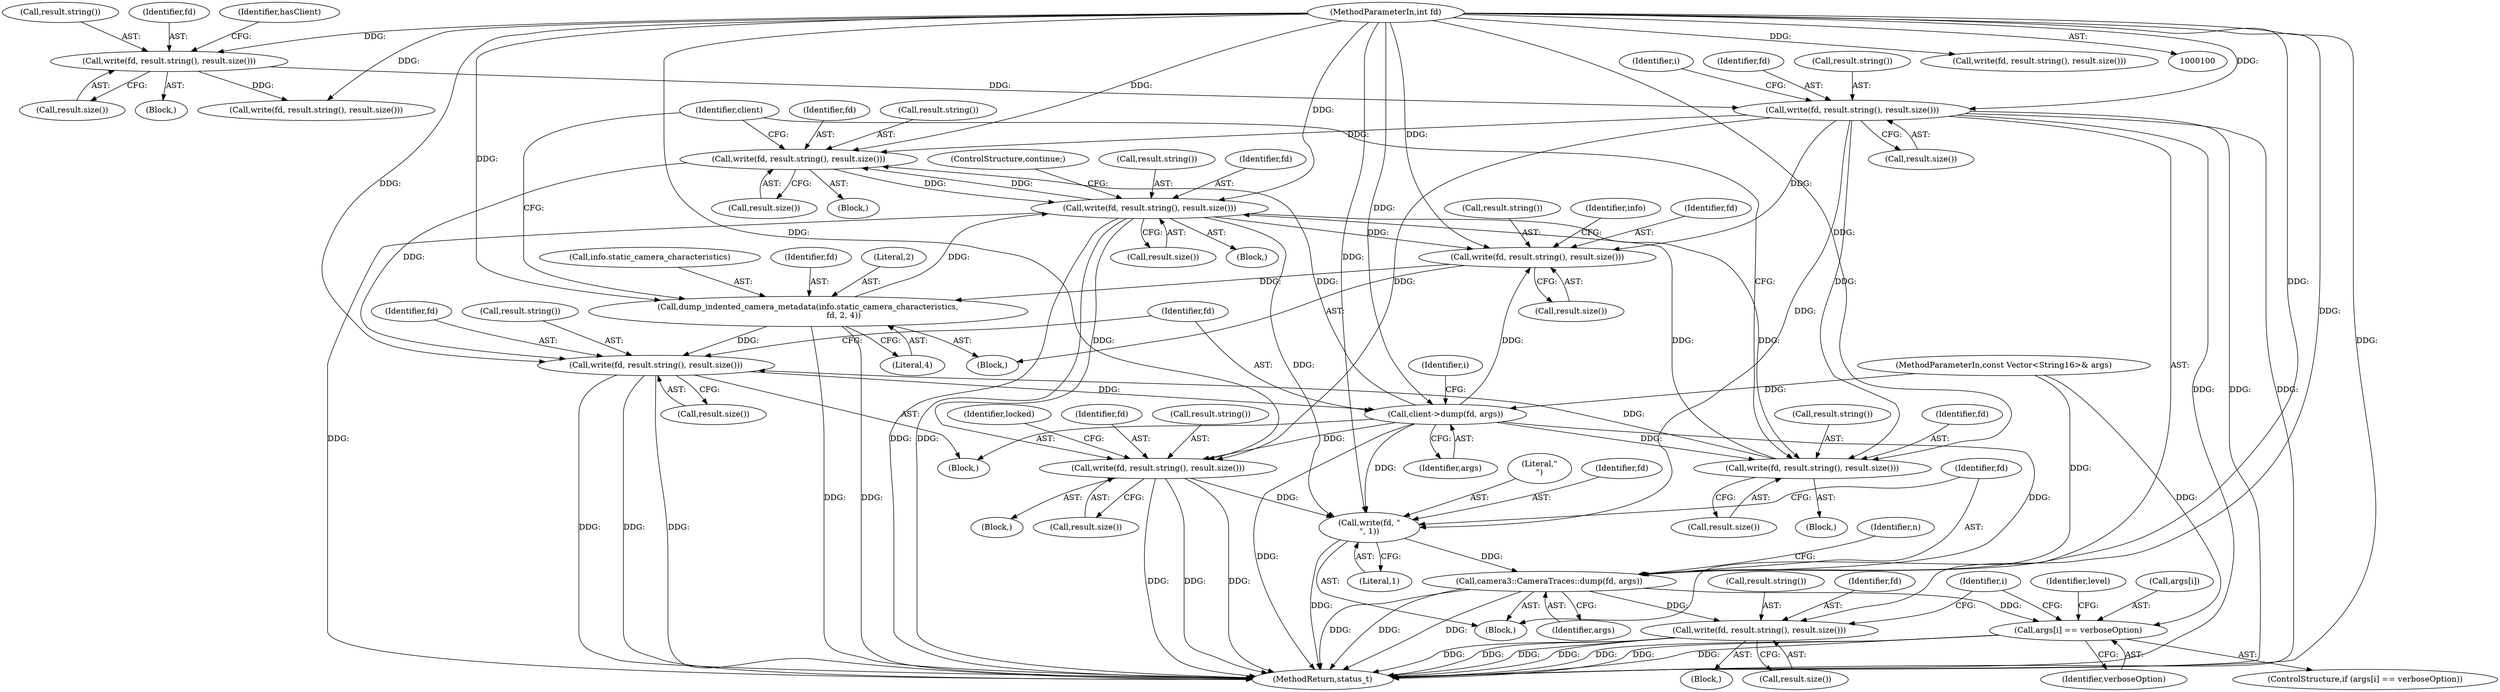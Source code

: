 digraph "0_Android_c9ab2b0bb05a7e19fb057e79b36e232809d70122@API" {
"1000188" [label="(Call,write(fd, result.string(), result.size()))"];
"1000133" [label="(Call,write(fd, result.string(), result.size()))"];
"1000101" [label="(MethodParameterIn,int fd)"];
"1000223" [label="(Call,write(fd, result.string(), result.size()))"];
"1000304" [label="(Call,write(fd, result.string(), result.size()))"];
"1000274" [label="(Call,write(fd, result.string(), result.size()))"];
"1000278" [label="(Call,dump_indented_camera_metadata(info.static_camera_characteristics,\n                            fd, 2, 4))"];
"1000316" [label="(Call,write(fd, result.string(), result.size()))"];
"1000320" [label="(Call,client->dump(fd, args))"];
"1000287" [label="(Call,write(fd, result.string(), result.size()))"];
"1000331" [label="(Call,write(fd, result.string(), result.size()))"];
"1000338" [label="(Call,write(fd, \"\n\", 1))"];
"1000342" [label="(Call,camera3::CameraTraces::dump(fd, args))"];
"1000364" [label="(Call,args[i] == verboseOption)"];
"1000383" [label="(Call,write(fd, result.string(), result.size()))"];
"1000116" [label="(Call,write(fd, result.string(), result.size()))"];
"1000226" [label="(Call,result.size())"];
"1000307" [label="(Call,result.size())"];
"1000189" [label="(Identifier,fd)"];
"1000130" [label="(Block,)"];
"1000326" [label="(Block,)"];
"1000343" [label="(Identifier,fd)"];
"1000365" [label="(Call,args[i])"];
"1000274" [label="(Call,write(fd, result.string(), result.size()))"];
"1000385" [label="(Call,result.string())"];
"1000277" [label="(Call,result.size())"];
"1000283" [label="(Literal,2)"];
"1000220" [label="(Block,)"];
"1000279" [label="(Call,info.static_camera_characteristics)"];
"1000308" [label="(ControlStructure,continue;)"];
"1000102" [label="(MethodParameterIn,const Vector<String16>& args)"];
"1000368" [label="(Identifier,verboseOption)"];
"1000101" [label="(MethodParameterIn,int fd)"];
"1000223" [label="(Call,write(fd, result.string(), result.size()))"];
"1000299" [label="(Block,)"];
"1000278" [label="(Call,dump_indented_camera_metadata(info.static_camera_characteristics,\n                            fd, 2, 4))"];
"1000332" [label="(Identifier,fd)"];
"1000288" [label="(Identifier,fd)"];
"1000136" [label="(Call,result.size())"];
"1000340" [label="(Literal,\"\n\")"];
"1000333" [label="(Call,result.string())"];
"1000347" [label="(Identifier,n)"];
"1000286" [label="(Block,)"];
"1000225" [label="(Call,result.string())"];
"1000275" [label="(Identifier,fd)"];
"1000360" [label="(Identifier,i)"];
"1000369" [label="(Block,)"];
"1000293" [label="(Identifier,client)"];
"1000133" [label="(Call,write(fd, result.string(), result.size()))"];
"1000284" [label="(Literal,4)"];
"1000319" [label="(Call,result.size())"];
"1000363" [label="(ControlStructure,if (args[i] == verboseOption))"];
"1000135" [label="(Call,result.string())"];
"1000276" [label="(Call,result.string())"];
"1000191" [label="(Call,result.size())"];
"1000304" [label="(Call,write(fd, result.string(), result.size()))"];
"1000190" [label="(Call,result.string())"];
"1000342" [label="(Call,camera3::CameraTraces::dump(fd, args))"];
"1000322" [label="(Identifier,args)"];
"1000320" [label="(Call,client->dump(fd, args))"];
"1000318" [label="(Call,result.string())"];
"1000389" [label="(MethodReturn,status_t)"];
"1000306" [label="(Call,result.string())"];
"1000383" [label="(Call,write(fd, result.string(), result.size()))"];
"1000282" [label="(Identifier,fd)"];
"1000287" [label="(Call,write(fd, result.string(), result.size()))"];
"1000149" [label="(Call,write(fd, result.string(), result.size()))"];
"1000224" [label="(Identifier,fd)"];
"1000339" [label="(Identifier,fd)"];
"1000344" [label="(Identifier,args)"];
"1000195" [label="(Identifier,i)"];
"1000280" [label="(Identifier,info)"];
"1000317" [label="(Identifier,fd)"];
"1000289" [label="(Call,result.string())"];
"1000334" [label="(Call,result.size())"];
"1000336" [label="(Identifier,locked)"];
"1000364" [label="(Call,args[i] == verboseOption)"];
"1000201" [label="(Identifier,i)"];
"1000321" [label="(Identifier,fd)"];
"1000134" [label="(Identifier,fd)"];
"1000271" [label="(Block,)"];
"1000341" [label="(Literal,1)"];
"1000384" [label="(Identifier,fd)"];
"1000316" [label="(Call,write(fd, result.string(), result.size()))"];
"1000139" [label="(Identifier,hasClient)"];
"1000202" [label="(Block,)"];
"1000331" [label="(Call,write(fd, result.string(), result.size()))"];
"1000338" [label="(Call,write(fd, \"\n\", 1))"];
"1000386" [label="(Call,result.size())"];
"1000373" [label="(Identifier,level)"];
"1000121" [label="(Block,)"];
"1000305" [label="(Identifier,fd)"];
"1000188" [label="(Call,write(fd, result.string(), result.size()))"];
"1000290" [label="(Call,result.size())"];
"1000188" -> "1000121"  [label="AST: "];
"1000188" -> "1000191"  [label="CFG: "];
"1000189" -> "1000188"  [label="AST: "];
"1000190" -> "1000188"  [label="AST: "];
"1000191" -> "1000188"  [label="AST: "];
"1000195" -> "1000188"  [label="CFG: "];
"1000188" -> "1000389"  [label="DDG: "];
"1000188" -> "1000389"  [label="DDG: "];
"1000188" -> "1000389"  [label="DDG: "];
"1000133" -> "1000188"  [label="DDG: "];
"1000101" -> "1000188"  [label="DDG: "];
"1000188" -> "1000223"  [label="DDG: "];
"1000188" -> "1000274"  [label="DDG: "];
"1000188" -> "1000287"  [label="DDG: "];
"1000188" -> "1000331"  [label="DDG: "];
"1000188" -> "1000338"  [label="DDG: "];
"1000133" -> "1000130"  [label="AST: "];
"1000133" -> "1000136"  [label="CFG: "];
"1000134" -> "1000133"  [label="AST: "];
"1000135" -> "1000133"  [label="AST: "];
"1000136" -> "1000133"  [label="AST: "];
"1000139" -> "1000133"  [label="CFG: "];
"1000101" -> "1000133"  [label="DDG: "];
"1000133" -> "1000149"  [label="DDG: "];
"1000101" -> "1000100"  [label="AST: "];
"1000101" -> "1000389"  [label="DDG: "];
"1000101" -> "1000116"  [label="DDG: "];
"1000101" -> "1000149"  [label="DDG: "];
"1000101" -> "1000223"  [label="DDG: "];
"1000101" -> "1000274"  [label="DDG: "];
"1000101" -> "1000278"  [label="DDG: "];
"1000101" -> "1000287"  [label="DDG: "];
"1000101" -> "1000304"  [label="DDG: "];
"1000101" -> "1000316"  [label="DDG: "];
"1000101" -> "1000320"  [label="DDG: "];
"1000101" -> "1000331"  [label="DDG: "];
"1000101" -> "1000338"  [label="DDG: "];
"1000101" -> "1000342"  [label="DDG: "];
"1000101" -> "1000383"  [label="DDG: "];
"1000223" -> "1000220"  [label="AST: "];
"1000223" -> "1000226"  [label="CFG: "];
"1000224" -> "1000223"  [label="AST: "];
"1000225" -> "1000223"  [label="AST: "];
"1000226" -> "1000223"  [label="AST: "];
"1000293" -> "1000223"  [label="CFG: "];
"1000304" -> "1000223"  [label="DDG: "];
"1000320" -> "1000223"  [label="DDG: "];
"1000223" -> "1000304"  [label="DDG: "];
"1000223" -> "1000316"  [label="DDG: "];
"1000304" -> "1000299"  [label="AST: "];
"1000304" -> "1000307"  [label="CFG: "];
"1000305" -> "1000304"  [label="AST: "];
"1000306" -> "1000304"  [label="AST: "];
"1000307" -> "1000304"  [label="AST: "];
"1000308" -> "1000304"  [label="CFG: "];
"1000304" -> "1000389"  [label="DDG: "];
"1000304" -> "1000389"  [label="DDG: "];
"1000304" -> "1000389"  [label="DDG: "];
"1000304" -> "1000274"  [label="DDG: "];
"1000304" -> "1000287"  [label="DDG: "];
"1000278" -> "1000304"  [label="DDG: "];
"1000287" -> "1000304"  [label="DDG: "];
"1000304" -> "1000331"  [label="DDG: "];
"1000304" -> "1000338"  [label="DDG: "];
"1000274" -> "1000271"  [label="AST: "];
"1000274" -> "1000277"  [label="CFG: "];
"1000275" -> "1000274"  [label="AST: "];
"1000276" -> "1000274"  [label="AST: "];
"1000277" -> "1000274"  [label="AST: "];
"1000280" -> "1000274"  [label="CFG: "];
"1000320" -> "1000274"  [label="DDG: "];
"1000274" -> "1000278"  [label="DDG: "];
"1000278" -> "1000271"  [label="AST: "];
"1000278" -> "1000284"  [label="CFG: "];
"1000279" -> "1000278"  [label="AST: "];
"1000282" -> "1000278"  [label="AST: "];
"1000283" -> "1000278"  [label="AST: "];
"1000284" -> "1000278"  [label="AST: "];
"1000293" -> "1000278"  [label="CFG: "];
"1000278" -> "1000389"  [label="DDG: "];
"1000278" -> "1000389"  [label="DDG: "];
"1000278" -> "1000316"  [label="DDG: "];
"1000316" -> "1000202"  [label="AST: "];
"1000316" -> "1000319"  [label="CFG: "];
"1000317" -> "1000316"  [label="AST: "];
"1000318" -> "1000316"  [label="AST: "];
"1000319" -> "1000316"  [label="AST: "];
"1000321" -> "1000316"  [label="CFG: "];
"1000316" -> "1000389"  [label="DDG: "];
"1000316" -> "1000389"  [label="DDG: "];
"1000316" -> "1000389"  [label="DDG: "];
"1000287" -> "1000316"  [label="DDG: "];
"1000316" -> "1000320"  [label="DDG: "];
"1000320" -> "1000202"  [label="AST: "];
"1000320" -> "1000322"  [label="CFG: "];
"1000321" -> "1000320"  [label="AST: "];
"1000322" -> "1000320"  [label="AST: "];
"1000201" -> "1000320"  [label="CFG: "];
"1000320" -> "1000389"  [label="DDG: "];
"1000320" -> "1000287"  [label="DDG: "];
"1000102" -> "1000320"  [label="DDG: "];
"1000320" -> "1000331"  [label="DDG: "];
"1000320" -> "1000338"  [label="DDG: "];
"1000320" -> "1000342"  [label="DDG: "];
"1000287" -> "1000286"  [label="AST: "];
"1000287" -> "1000290"  [label="CFG: "];
"1000288" -> "1000287"  [label="AST: "];
"1000289" -> "1000287"  [label="AST: "];
"1000290" -> "1000287"  [label="AST: "];
"1000293" -> "1000287"  [label="CFG: "];
"1000331" -> "1000326"  [label="AST: "];
"1000331" -> "1000334"  [label="CFG: "];
"1000332" -> "1000331"  [label="AST: "];
"1000333" -> "1000331"  [label="AST: "];
"1000334" -> "1000331"  [label="AST: "];
"1000336" -> "1000331"  [label="CFG: "];
"1000331" -> "1000389"  [label="DDG: "];
"1000331" -> "1000389"  [label="DDG: "];
"1000331" -> "1000389"  [label="DDG: "];
"1000331" -> "1000338"  [label="DDG: "];
"1000338" -> "1000121"  [label="AST: "];
"1000338" -> "1000341"  [label="CFG: "];
"1000339" -> "1000338"  [label="AST: "];
"1000340" -> "1000338"  [label="AST: "];
"1000341" -> "1000338"  [label="AST: "];
"1000343" -> "1000338"  [label="CFG: "];
"1000338" -> "1000389"  [label="DDG: "];
"1000338" -> "1000342"  [label="DDG: "];
"1000342" -> "1000121"  [label="AST: "];
"1000342" -> "1000344"  [label="CFG: "];
"1000343" -> "1000342"  [label="AST: "];
"1000344" -> "1000342"  [label="AST: "];
"1000347" -> "1000342"  [label="CFG: "];
"1000342" -> "1000389"  [label="DDG: "];
"1000342" -> "1000389"  [label="DDG: "];
"1000342" -> "1000389"  [label="DDG: "];
"1000102" -> "1000342"  [label="DDG: "];
"1000342" -> "1000364"  [label="DDG: "];
"1000342" -> "1000383"  [label="DDG: "];
"1000364" -> "1000363"  [label="AST: "];
"1000364" -> "1000368"  [label="CFG: "];
"1000365" -> "1000364"  [label="AST: "];
"1000368" -> "1000364"  [label="AST: "];
"1000373" -> "1000364"  [label="CFG: "];
"1000360" -> "1000364"  [label="CFG: "];
"1000364" -> "1000389"  [label="DDG: "];
"1000364" -> "1000389"  [label="DDG: "];
"1000364" -> "1000389"  [label="DDG: "];
"1000102" -> "1000364"  [label="DDG: "];
"1000383" -> "1000369"  [label="AST: "];
"1000383" -> "1000386"  [label="CFG: "];
"1000384" -> "1000383"  [label="AST: "];
"1000385" -> "1000383"  [label="AST: "];
"1000386" -> "1000383"  [label="AST: "];
"1000360" -> "1000383"  [label="CFG: "];
"1000383" -> "1000389"  [label="DDG: "];
"1000383" -> "1000389"  [label="DDG: "];
"1000383" -> "1000389"  [label="DDG: "];
"1000383" -> "1000389"  [label="DDG: "];
}
